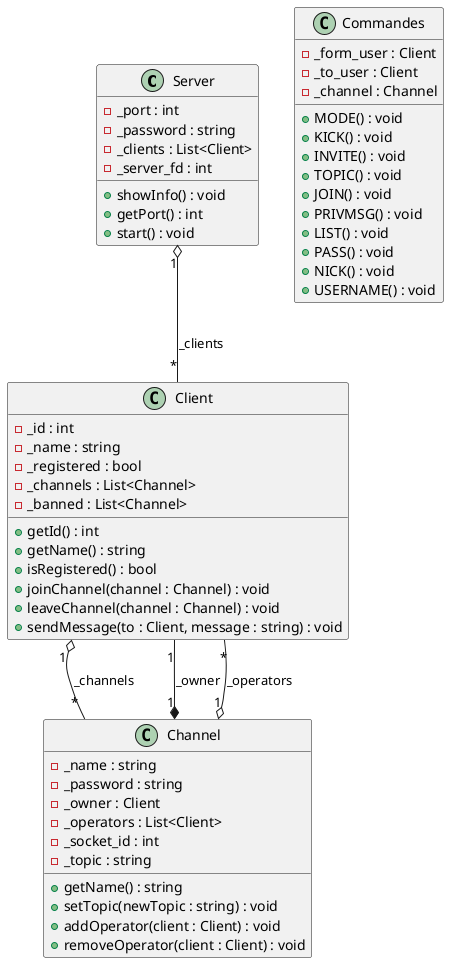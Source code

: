 @startuml

' ========================
'        CLASS: Server
' ========================
class Server {
    - _port : int
    - _password : string
    - _clients : List<Client>
    - _server_fd : int

    + showInfo() : void
    + getPort() : int
    + start() : void
}

' ========================
'        CLASS: Client
' ========================
class Client {
    - _id : int
    - _name : string
    - _registered : bool
    - _channels : List<Channel>
    - _banned : List<Channel>

    + getId() : int
    + getName() : string
    + isRegistered() : bool
    + joinChannel(channel : Channel) : void
    + leaveChannel(channel : Channel) : void
    + sendMessage(to : Client, message : string) : void
}

' ========================
'        CLASS: Channel
' ========================
class Channel {
    - _name : string
    - _password : string
    - _owner : Client
    - _operators : List<Client>
    - _socket_id : int
    - _topic : string

    + getName() : string
    + setTopic(newTopic : string) : void
    + addOperator(client : Client) : void
    + removeOperator(client : Client) : void
}

' ========================
'        CLASS: Commandes
' ========================
class Commandes {
    - _form_user : Client
    - _to_user : Client
    - _channel : Channel

    + MODE() : void
    + KICK() : void
    + INVITE() : void
    + TOPIC() : void
    + JOIN() : void
    + PRIVMSG() : void
    + LIST() : void
    + PASS() : void
    + NICK() : void
    + USERNAME() : void
}

' ========================
'         RELATIONS
' ========================

Server "1" o-- "*" Client : _clients
Client "1" o-- "*" Channel : _channels
Channel "1" *-- "1" Client : _owner
Channel "1" o-- "*" Client : _operators

@enduml